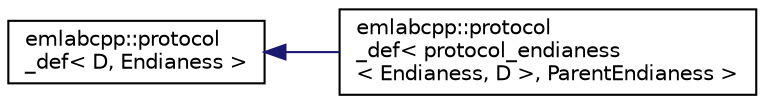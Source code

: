 digraph "Graphical Class Hierarchy"
{
 // LATEX_PDF_SIZE
  edge [fontname="Helvetica",fontsize="10",labelfontname="Helvetica",labelfontsize="10"];
  node [fontname="Helvetica",fontsize="10",shape=record];
  rankdir="LR";
  Node0 [label="emlabcpp::protocol\l_def\< D, Endianess \>",height=0.2,width=0.4,color="black", fillcolor="white", style="filled",URL="$structemlabcpp_1_1protocol__def_3_01D_00_01Endianess_01_4.html",tooltip=" "];
  Node0 -> Node1 [dir="back",color="midnightblue",fontsize="10",style="solid",fontname="Helvetica"];
  Node1 [label="emlabcpp::protocol\l_def\< protocol_endianess\l\< Endianess, D \>, ParentEndianess \>",height=0.2,width=0.4,color="black", fillcolor="white", style="filled",URL="$structemlabcpp_1_1protocol__def_3_01protocol__endianess_3_01Endianess_00_01D_01_4_00_01ParentEndianess_01_4.html",tooltip=" "];
}
